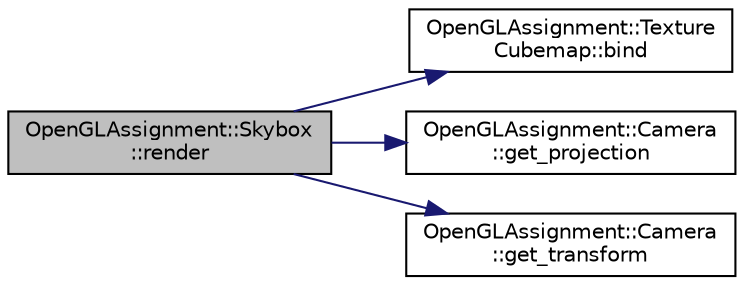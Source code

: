 digraph "OpenGLAssignment::Skybox::render"
{
 // LATEX_PDF_SIZE
  edge [fontname="Helvetica",fontsize="10",labelfontname="Helvetica",labelfontsize="10"];
  node [fontname="Helvetica",fontsize="10",shape=record];
  rankdir="LR";
  Node1 [label="OpenGLAssignment::Skybox\l::render",height=0.2,width=0.4,color="black", fillcolor="grey75", style="filled", fontcolor="black",tooltip="Render the skybox."];
  Node1 -> Node2 [color="midnightblue",fontsize="10",style="solid",fontname="Helvetica"];
  Node2 [label="OpenGLAssignment::Texture\lCubemap::bind",height=0.2,width=0.4,color="black", fillcolor="white", style="filled",URL="$class_open_g_l_assignment_1_1_texture_cubemap.html#a20f1e502e3629fc87ffe108986461559",tooltip="Binds a texture to use it."];
  Node1 -> Node3 [color="midnightblue",fontsize="10",style="solid",fontname="Helvetica"];
  Node3 [label="OpenGLAssignment::Camera\l::get_projection",height=0.2,width=0.4,color="black", fillcolor="white", style="filled",URL="$class_open_g_l_assignment_1_1_camera.html#a97eb21d9be18383c28b100adda7e078c",tooltip="Gets the projection matrix."];
  Node1 -> Node4 [color="midnightblue",fontsize="10",style="solid",fontname="Helvetica"];
  Node4 [label="OpenGLAssignment::Camera\l::get_transform",height=0.2,width=0.4,color="black", fillcolor="white", style="filled",URL="$class_open_g_l_assignment_1_1_camera.html#a70061e13d0871a44e54af94a8959da24",tooltip="Gets the transformation of the camera."];
}
